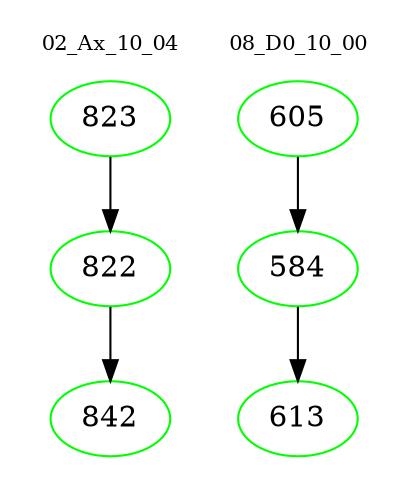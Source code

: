 digraph{
subgraph cluster_0 {
color = white
label = "02_Ax_10_04";
fontsize=10;
T0_823 [label="823", color="green"]
T0_823 -> T0_822 [color="black"]
T0_822 [label="822", color="green"]
T0_822 -> T0_842 [color="black"]
T0_842 [label="842", color="green"]
}
subgraph cluster_1 {
color = white
label = "08_D0_10_00";
fontsize=10;
T1_605 [label="605", color="green"]
T1_605 -> T1_584 [color="black"]
T1_584 [label="584", color="green"]
T1_584 -> T1_613 [color="black"]
T1_613 [label="613", color="green"]
}
}
